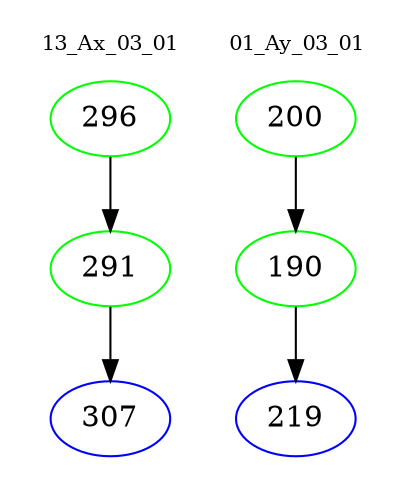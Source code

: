 digraph{
subgraph cluster_0 {
color = white
label = "13_Ax_03_01";
fontsize=10;
T0_296 [label="296", color="green"]
T0_296 -> T0_291 [color="black"]
T0_291 [label="291", color="green"]
T0_291 -> T0_307 [color="black"]
T0_307 [label="307", color="blue"]
}
subgraph cluster_1 {
color = white
label = "01_Ay_03_01";
fontsize=10;
T1_200 [label="200", color="green"]
T1_200 -> T1_190 [color="black"]
T1_190 [label="190", color="green"]
T1_190 -> T1_219 [color="black"]
T1_219 [label="219", color="blue"]
}
}
